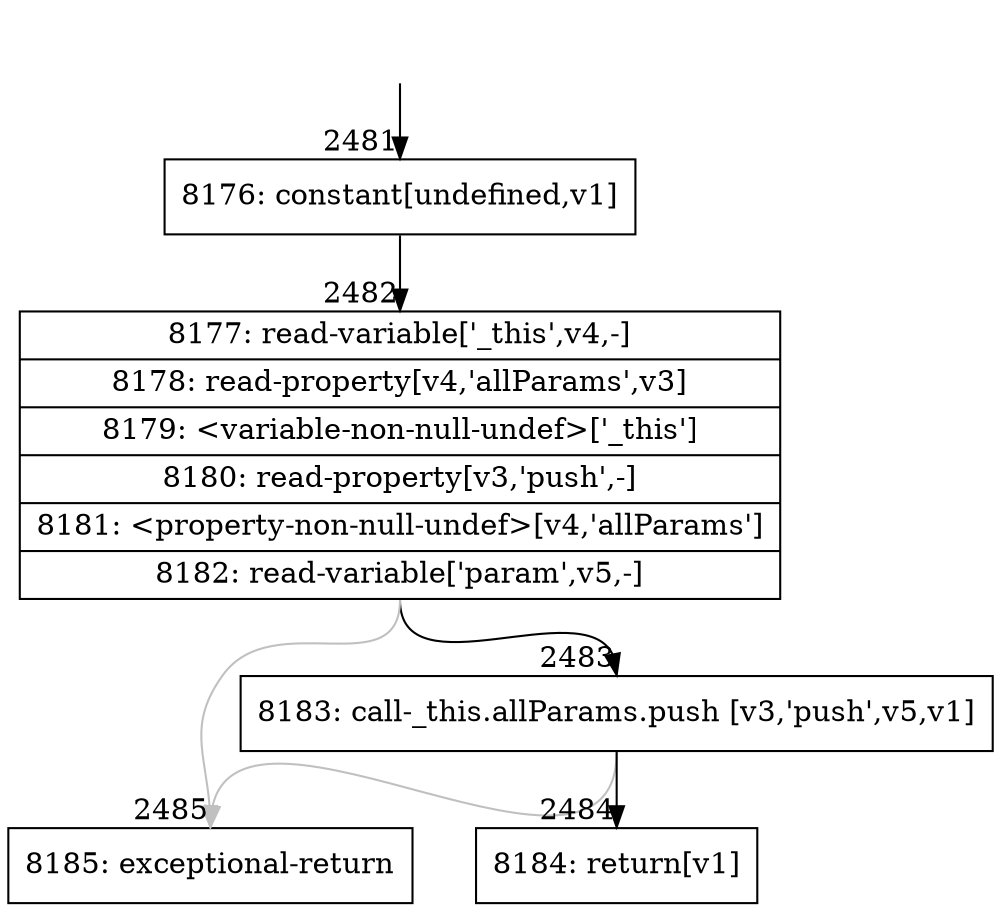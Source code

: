 digraph {
rankdir="TD"
BB_entry196[shape=none,label=""];
BB_entry196 -> BB2481 [tailport=s, headport=n, headlabel="    2481"]
BB2481 [shape=record label="{8176: constant[undefined,v1]}" ] 
BB2481 -> BB2482 [tailport=s, headport=n, headlabel="      2482"]
BB2482 [shape=record label="{8177: read-variable['_this',v4,-]|8178: read-property[v4,'allParams',v3]|8179: \<variable-non-null-undef\>['_this']|8180: read-property[v3,'push',-]|8181: \<property-non-null-undef\>[v4,'allParams']|8182: read-variable['param',v5,-]}" ] 
BB2482 -> BB2483 [tailport=s, headport=n, headlabel="      2483"]
BB2482 -> BB2485 [tailport=s, headport=n, color=gray, headlabel="      2485"]
BB2483 [shape=record label="{8183: call-_this.allParams.push [v3,'push',v5,v1]}" ] 
BB2483 -> BB2484 [tailport=s, headport=n, headlabel="      2484"]
BB2483 -> BB2485 [tailport=s, headport=n, color=gray]
BB2484 [shape=record label="{8184: return[v1]}" ] 
BB2485 [shape=record label="{8185: exceptional-return}" ] 
//#$~ 2209
}
